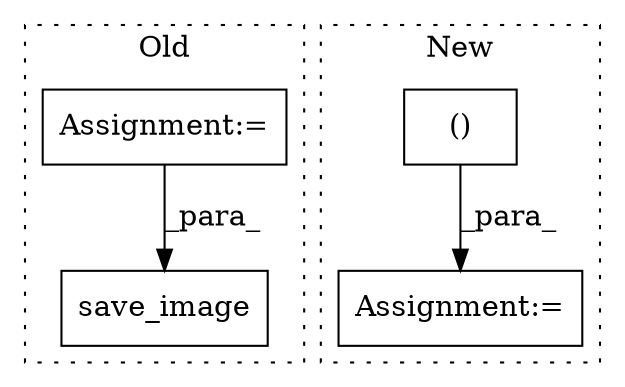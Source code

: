 digraph G {
subgraph cluster0 {
1 [label="save_image" a="32" s="8998,9046" l="11,1" shape="box"];
3 [label="Assignment:=" a="7" s="8723" l="1" shape="box"];
label = "Old";
style="dotted";
}
subgraph cluster1 {
2 [label="()" a="106" s="8925" l="29" shape="box"];
4 [label="Assignment:=" a="7" s="8904" l="1" shape="box"];
label = "New";
style="dotted";
}
2 -> 4 [label="_para_"];
3 -> 1 [label="_para_"];
}